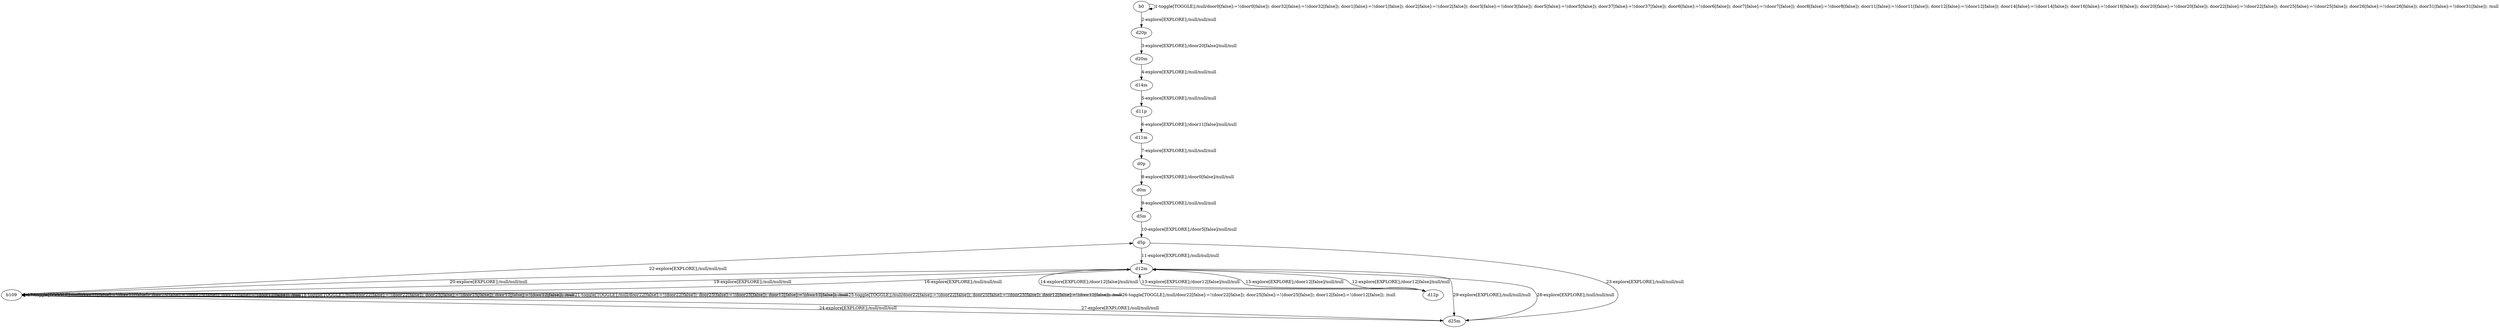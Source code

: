 # Total number of goals covered by this test: 1
# d12p --> d12m

digraph g {
"b0" -> "b0" [label = "1-toggle[TOGGLE];/null/door0[false]:=!(door0[false]); door32[false]:=!(door32[false]); door1[false]:=!(door1[false]); door2[false]:=!(door2[false]); door3[false]:=!(door3[false]); door5[false]:=!(door5[false]); door37[false]:=!(door37[false]); door6[false]:=!(door6[false]); door7[false]:=!(door7[false]); door8[false]:=!(door8[false]); door11[false]:=!(door11[false]); door12[false]:=!(door12[false]); door14[false]:=!(door14[false]); door16[false]:=!(door16[false]); door20[false]:=!(door20[false]); door22[false]:=!(door22[false]); door25[false]:=!(door25[false]); door26[false]:=!(door26[false]); door31[false]:=!(door31[false]); /null"];
"b0" -> "d20p" [label = "2-explore[EXPLORE];/null/null/null"];
"d20p" -> "d20m" [label = "3-explore[EXPLORE];/door20[false]/null/null"];
"d20m" -> "d14m" [label = "4-explore[EXPLORE];/null/null/null"];
"d14m" -> "d11p" [label = "5-explore[EXPLORE];/null/null/null"];
"d11p" -> "d11m" [label = "6-explore[EXPLORE];/door11[false]/null/null"];
"d11m" -> "d0p" [label = "7-explore[EXPLORE];/null/null/null"];
"d0p" -> "d0m" [label = "8-explore[EXPLORE];/door0[false]/null/null"];
"d0m" -> "d5m" [label = "9-explore[EXPLORE];/null/null/null"];
"d5m" -> "d5p" [label = "10-explore[EXPLORE];/door5[false]/null/null"];
"d5p" -> "d12m" [label = "11-explore[EXPLORE];/null/null/null"];
"d12m" -> "d12p" [label = "12-explore[EXPLORE];/door12[false]/null/null"];
"d12p" -> "d12m" [label = "13-explore[EXPLORE];/door12[false]/null/null"];
"d12m" -> "d12p" [label = "14-explore[EXPLORE];/door12[false]/null/null"];
"d12p" -> "d12m" [label = "15-explore[EXPLORE];/door12[false]/null/null"];
"d12m" -> "b109" [label = "16-explore[EXPLORE];/null/null/null"];
"b109" -> "b109" [label = "17-toggle[TOGGLE];/null/door22[false]:=!(door22[false]); door25[false]:=!(door25[false]); door12[false]:=!(door12[false]); /null"];
"b109" -> "b109" [label = "18-toggle[TOGGLE];/null/door22[false]:=!(door22[false]); door25[false]:=!(door25[false]); door12[false]:=!(door12[false]); /null"];
"b109" -> "d12m" [label = "19-explore[EXPLORE];/null/null/null"];
"d12m" -> "b109" [label = "20-explore[EXPLORE];/null/null/null"];
"b109" -> "b109" [label = "21-toggle[TOGGLE];/null/door22[false]:=!(door22[false]); door25[false]:=!(door25[false]); door12[false]:=!(door12[false]); /null"];
"b109" -> "d5p" [label = "22-explore[EXPLORE];/null/null/null"];
"d5p" -> "d25m" [label = "23-explore[EXPLORE];/null/null/null"];
"d25m" -> "b109" [label = "24-explore[EXPLORE];/null/null/null"];
"b109" -> "b109" [label = "25-toggle[TOGGLE];/null/door22[false]:=!(door22[false]); door25[false]:=!(door25[false]); door12[false]:=!(door12[false]); /null"];
"b109" -> "b109" [label = "26-toggle[TOGGLE];/null/door22[false]:=!(door22[false]); door25[false]:=!(door25[false]); door12[false]:=!(door12[false]); /null"];
"b109" -> "d25m" [label = "27-explore[EXPLORE];/null/null/null"];
"d25m" -> "d12m" [label = "28-explore[EXPLORE];/null/null/null"];
"d12m" -> "d25m" [label = "29-explore[EXPLORE];/null/null/null"];
}